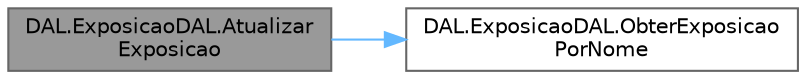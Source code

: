 digraph "DAL.ExposicaoDAL.AtualizarExposicao"
{
 // LATEX_PDF_SIZE
  bgcolor="transparent";
  edge [fontname=Helvetica,fontsize=10,labelfontname=Helvetica,labelfontsize=10];
  node [fontname=Helvetica,fontsize=10,shape=box,height=0.2,width=0.4];
  rankdir="LR";
  Node1 [id="Node000001",label="DAL.ExposicaoDAL.Atualizar\lExposicao",height=0.2,width=0.4,color="gray40", fillcolor="grey60", style="filled", fontcolor="black",tooltip="Atualiza uma exposição existente com novas informações."];
  Node1 -> Node2 [id="edge1_Node000001_Node000002",color="steelblue1",style="solid",tooltip=" "];
  Node2 [id="Node000002",label="DAL.ExposicaoDAL.ObterExposicao\lPorNome",height=0.2,width=0.4,color="grey40", fillcolor="white", style="filled",URL="$class_d_a_l_1_1_exposicao_d_a_l.html#a4de3b86524935cb50653d5774ee33f08",tooltip="Obtém uma exposição pelo seu nome."];
}
